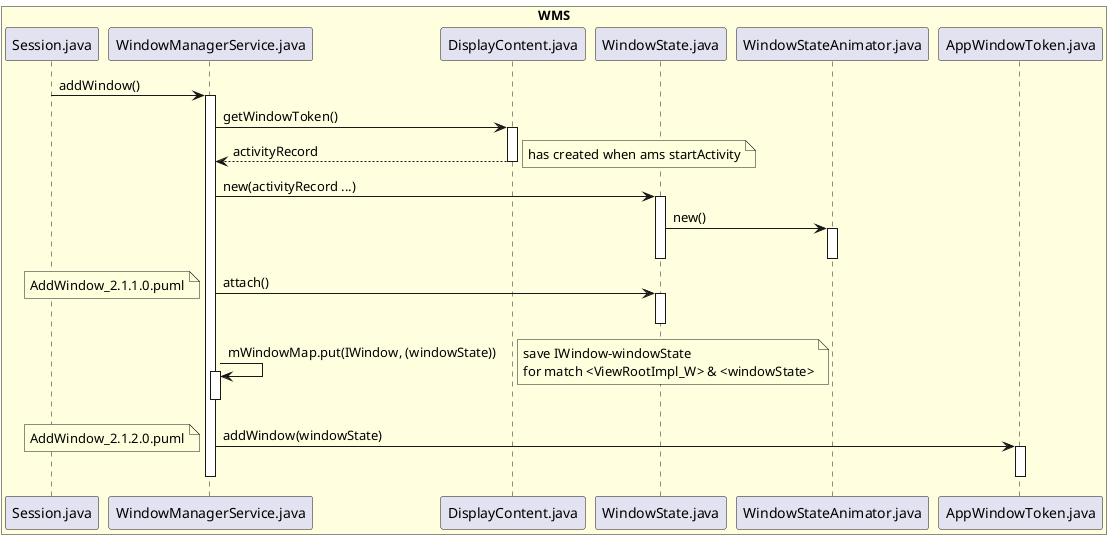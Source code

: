 @startuml

box "WMS" #LightYellow
participant Session.java
participant WindowManagerService.java
participant DisplayContent.java
participant WindowState.java
participant WindowStateAnimator.java
participant AppWindowToken.java
end box

Session.java -> WindowManagerService.java: addWindow()
activate WindowManagerService.java


WindowManagerService.java -> DisplayContent.java: getWindowToken()
activate DisplayContent.java
DisplayContent.java --> WindowManagerService.java: activityRecord
deactivate DisplayContent.java
note right: has created when ams startActivity
WindowManagerService.java -> WindowState.java: new(activityRecord ...)
activate WindowState.java
WindowState.java -> WindowStateAnimator.java: new()
activate WindowStateAnimator.java
deactivate WindowStateAnimator.java


deactivate WindowState.java

WindowManagerService.java -> WindowState.java: attach()
activate WindowState.java
deactivate WindowState.java
note left:AddWindow_2.1.1.0.puml

WindowManagerService.java -> WindowManagerService.java: mWindowMap.put(IWindow, (windowState))
activate WindowManagerService.java
deactivate WindowManagerService.java
note right
save IWindow-windowState
for match <ViewRootImpl_W> & <windowState>
end note


WindowManagerService.java -> AppWindowToken.java: addWindow(windowState)
activate AppWindowToken.java
deactivate AppWindowToken.java
deactivate WindowManagerService.java
note left:AddWindow_2.1.2.0.puml



@enduml
